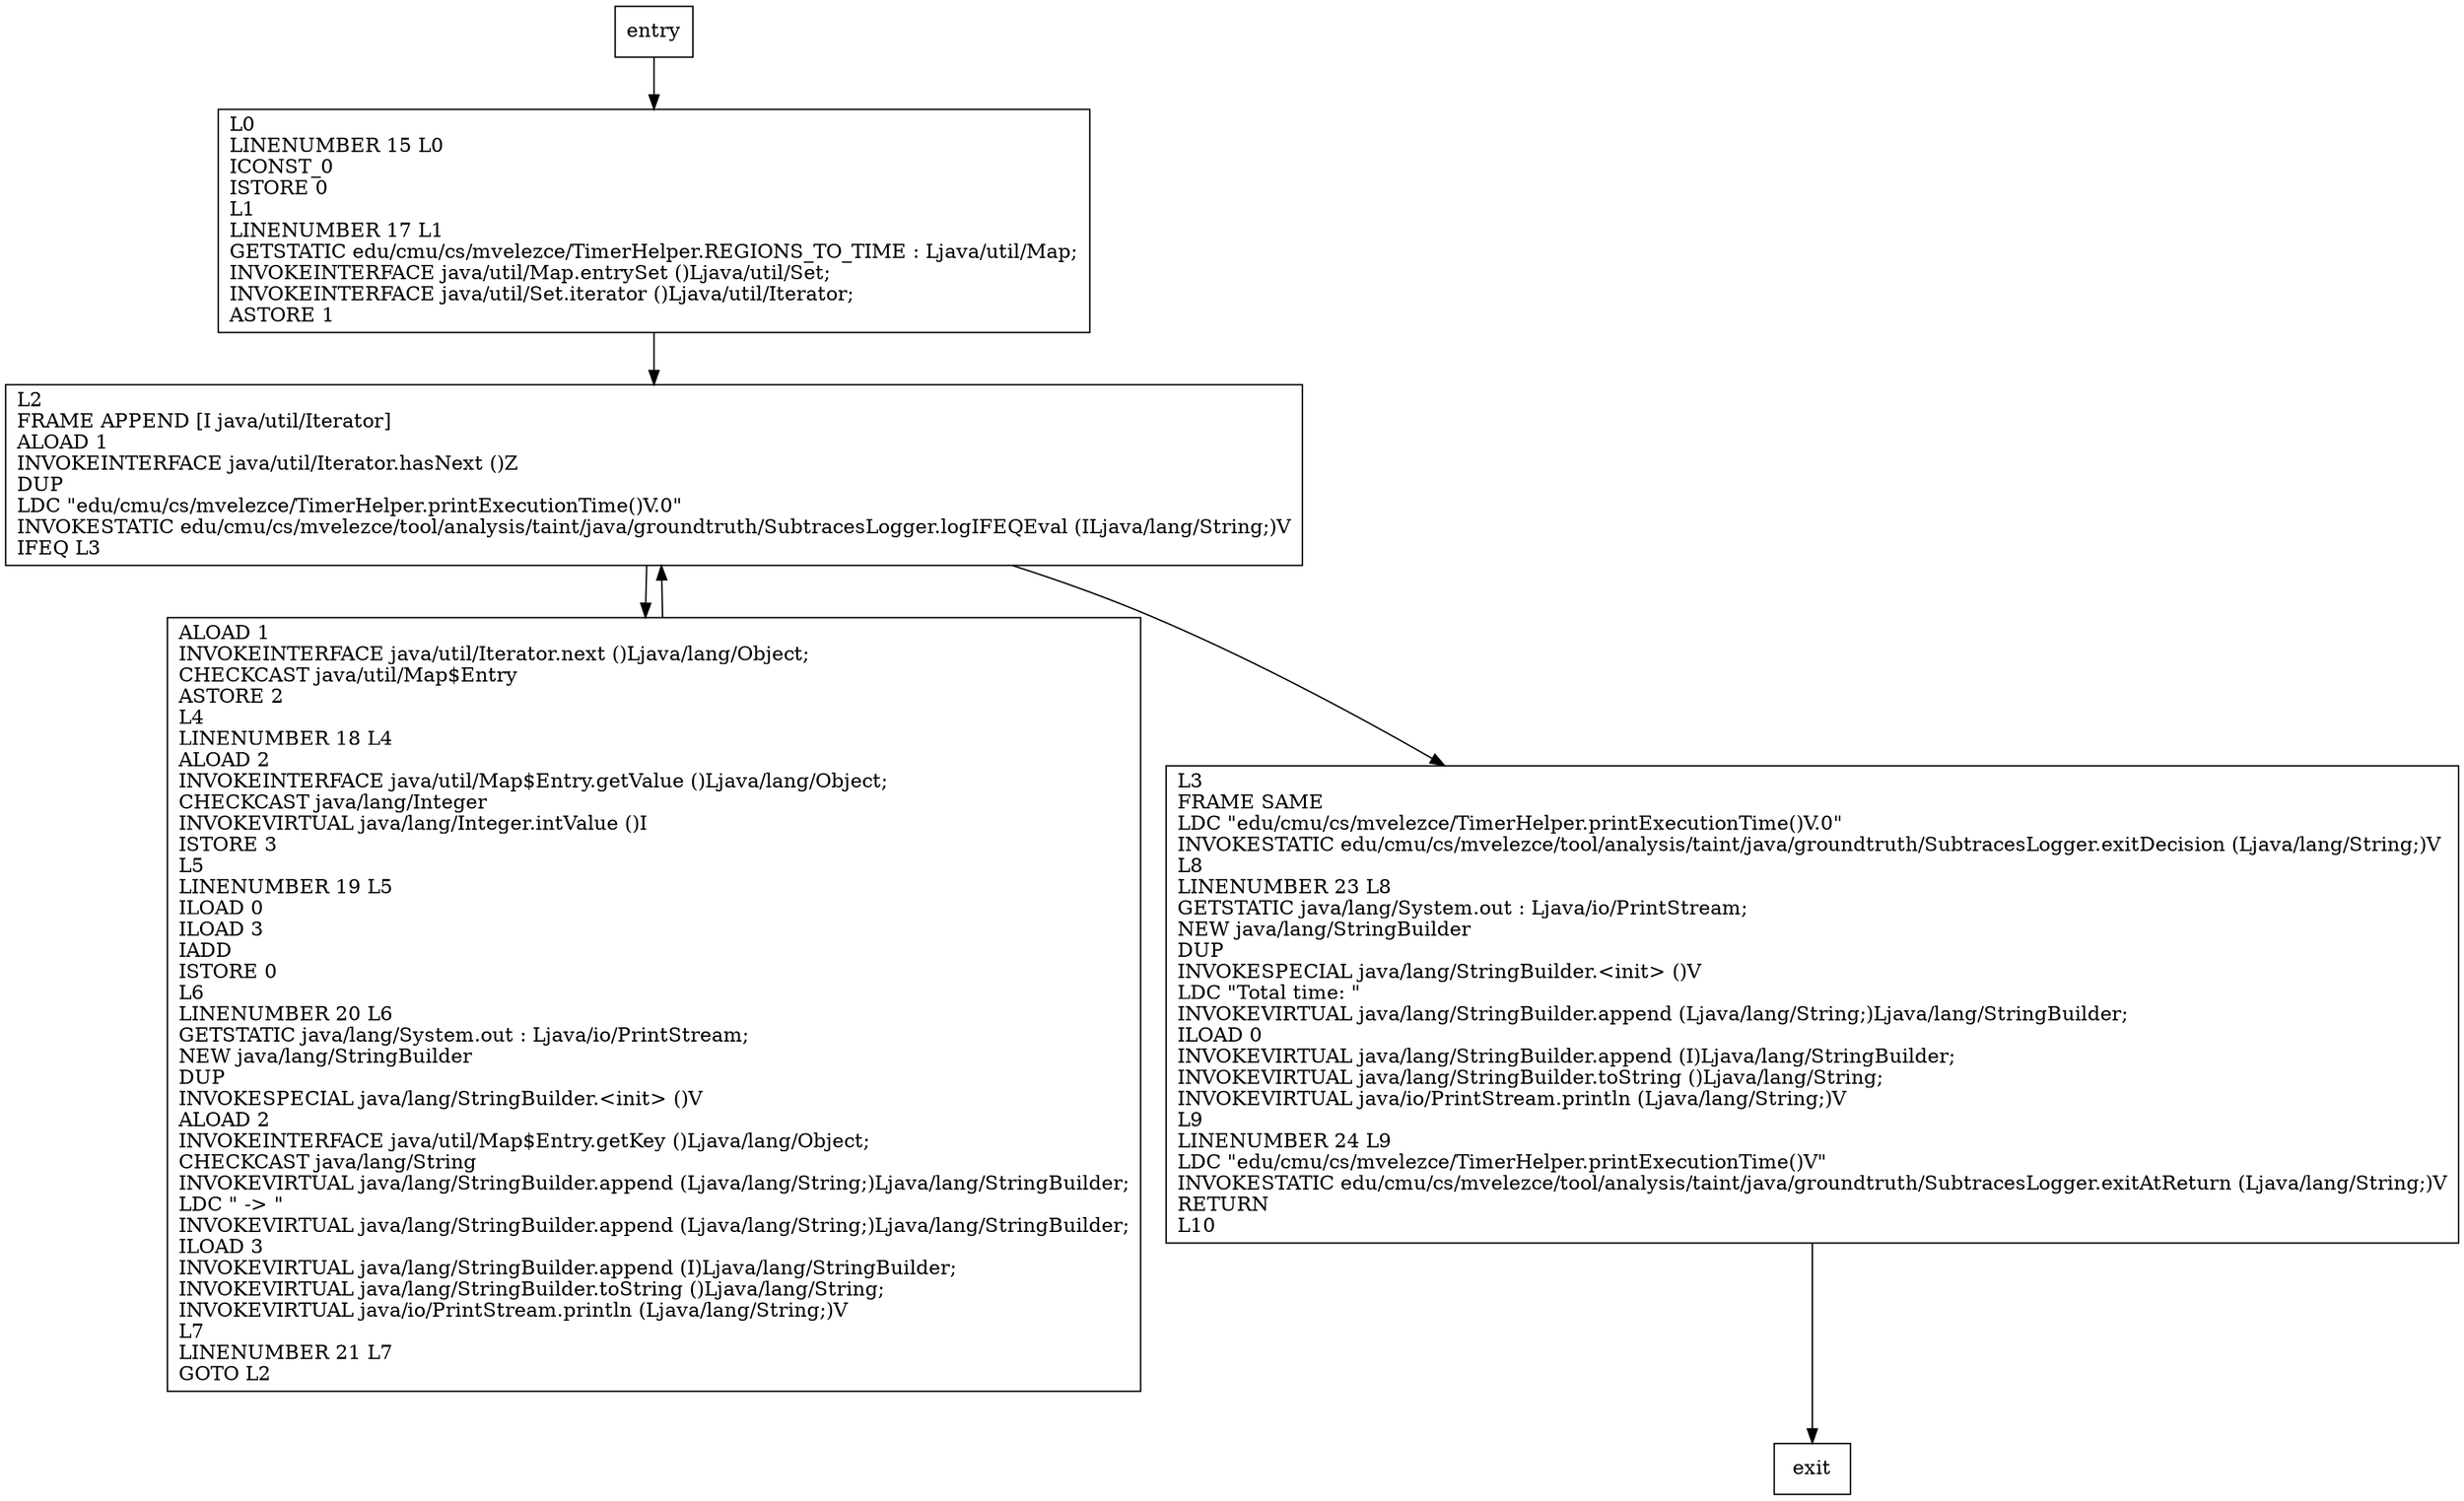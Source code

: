 digraph printExecutionTime {
node [shape=record];
2043278873 [label="L0\lLINENUMBER 15 L0\lICONST_0\lISTORE 0\lL1\lLINENUMBER 17 L1\lGETSTATIC edu/cmu/cs/mvelezce/TimerHelper.REGIONS_TO_TIME : Ljava/util/Map;\lINVOKEINTERFACE java/util/Map.entrySet ()Ljava/util/Set;\lINVOKEINTERFACE java/util/Set.iterator ()Ljava/util/Iterator;\lASTORE 1\l"];
618240186 [label="L3\lFRAME SAME\lLDC \"edu/cmu/cs/mvelezce/TimerHelper.printExecutionTime()V.0\"\lINVOKESTATIC edu/cmu/cs/mvelezce/tool/analysis/taint/java/groundtruth/SubtracesLogger.exitDecision (Ljava/lang/String;)V\lL8\lLINENUMBER 23 L8\lGETSTATIC java/lang/System.out : Ljava/io/PrintStream;\lNEW java/lang/StringBuilder\lDUP\lINVOKESPECIAL java/lang/StringBuilder.\<init\> ()V\lLDC \"Total time: \"\lINVOKEVIRTUAL java/lang/StringBuilder.append (Ljava/lang/String;)Ljava/lang/StringBuilder;\lILOAD 0\lINVOKEVIRTUAL java/lang/StringBuilder.append (I)Ljava/lang/StringBuilder;\lINVOKEVIRTUAL java/lang/StringBuilder.toString ()Ljava/lang/String;\lINVOKEVIRTUAL java/io/PrintStream.println (Ljava/lang/String;)V\lL9\lLINENUMBER 24 L9\lLDC \"edu/cmu/cs/mvelezce/TimerHelper.printExecutionTime()V\"\lINVOKESTATIC edu/cmu/cs/mvelezce/tool/analysis/taint/java/groundtruth/SubtracesLogger.exitAtReturn (Ljava/lang/String;)V\lRETURN\lL10\l"];
1062290276 [label="ALOAD 1\lINVOKEINTERFACE java/util/Iterator.next ()Ljava/lang/Object;\lCHECKCAST java/util/Map$Entry\lASTORE 2\lL4\lLINENUMBER 18 L4\lALOAD 2\lINVOKEINTERFACE java/util/Map$Entry.getValue ()Ljava/lang/Object;\lCHECKCAST java/lang/Integer\lINVOKEVIRTUAL java/lang/Integer.intValue ()I\lISTORE 3\lL5\lLINENUMBER 19 L5\lILOAD 0\lILOAD 3\lIADD\lISTORE 0\lL6\lLINENUMBER 20 L6\lGETSTATIC java/lang/System.out : Ljava/io/PrintStream;\lNEW java/lang/StringBuilder\lDUP\lINVOKESPECIAL java/lang/StringBuilder.\<init\> ()V\lALOAD 2\lINVOKEINTERFACE java/util/Map$Entry.getKey ()Ljava/lang/Object;\lCHECKCAST java/lang/String\lINVOKEVIRTUAL java/lang/StringBuilder.append (Ljava/lang/String;)Ljava/lang/StringBuilder;\lLDC \" -\> \"\lINVOKEVIRTUAL java/lang/StringBuilder.append (Ljava/lang/String;)Ljava/lang/StringBuilder;\lILOAD 3\lINVOKEVIRTUAL java/lang/StringBuilder.append (I)Ljava/lang/StringBuilder;\lINVOKEVIRTUAL java/lang/StringBuilder.toString ()Ljava/lang/String;\lINVOKEVIRTUAL java/io/PrintStream.println (Ljava/lang/String;)V\lL7\lLINENUMBER 21 L7\lGOTO L2\l"];
294148161 [label="L2\lFRAME APPEND [I java/util/Iterator]\lALOAD 1\lINVOKEINTERFACE java/util/Iterator.hasNext ()Z\lDUP\lLDC \"edu/cmu/cs/mvelezce/TimerHelper.printExecutionTime()V.0\"\lINVOKESTATIC edu/cmu/cs/mvelezce/tool/analysis/taint/java/groundtruth/SubtracesLogger.logIFEQEval (ILjava/lang/String;)V\lIFEQ L3\l"];
entry;
exit;
entry -> 2043278873;
2043278873 -> 294148161;
618240186 -> exit;
1062290276 -> 294148161;
294148161 -> 618240186;
294148161 -> 1062290276;
}
